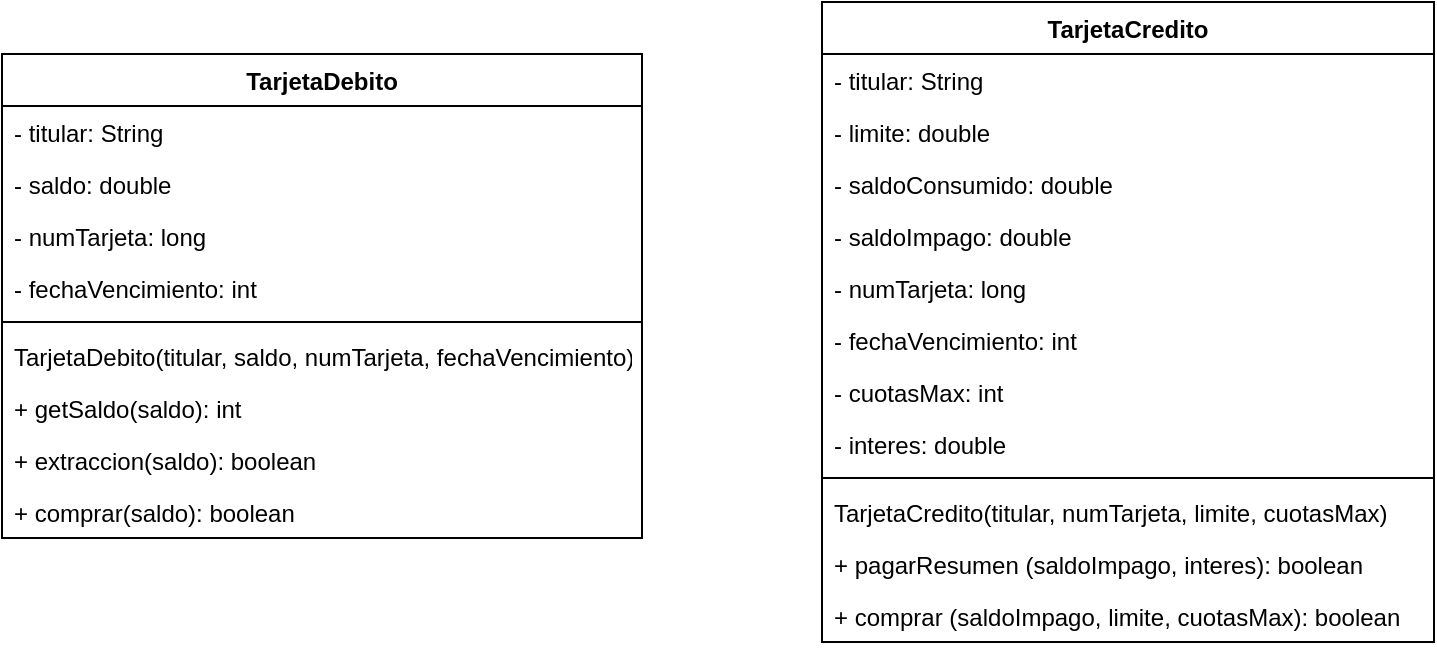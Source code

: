 <mxfile version="14.7.6" type="google"><diagram id="Bsni8zo2fi2K9dbzkI0b" name="Page-1"><mxGraphModel dx="1038" dy="547" grid="1" gridSize="10" guides="1" tooltips="1" connect="1" arrows="1" fold="1" page="1" pageScale="1" pageWidth="827" pageHeight="1169" math="0" shadow="0"><root><mxCell id="0"/><mxCell id="1" parent="0"/><mxCell id="Y3lWEubuGhMoAWDP3zji-1" value="TarjetaDebito" style="swimlane;fontStyle=1;align=center;verticalAlign=top;childLayout=stackLayout;horizontal=1;startSize=26;horizontalStack=0;resizeParent=1;resizeParentMax=0;resizeLast=0;collapsible=1;marginBottom=0;" parent="1" vertex="1"><mxGeometry x="90" y="110" width="320" height="242" as="geometry"/></mxCell><mxCell id="Y3lWEubuGhMoAWDP3zji-2" value="- titular: String" style="text;strokeColor=none;fillColor=none;align=left;verticalAlign=top;spacingLeft=4;spacingRight=4;overflow=hidden;rotatable=0;points=[[0,0.5],[1,0.5]];portConstraint=eastwest;" parent="Y3lWEubuGhMoAWDP3zji-1" vertex="1"><mxGeometry y="26" width="320" height="26" as="geometry"/></mxCell><mxCell id="Y3lWEubuGhMoAWDP3zji-4" value="- saldo: double" style="text;strokeColor=none;fillColor=none;align=left;verticalAlign=top;spacingLeft=4;spacingRight=4;overflow=hidden;rotatable=0;points=[[0,0.5],[1,0.5]];portConstraint=eastwest;" parent="Y3lWEubuGhMoAWDP3zji-1" vertex="1"><mxGeometry y="52" width="320" height="26" as="geometry"/></mxCell><mxCell id="Y3lWEubuGhMoAWDP3zji-6" value="- numTarjeta: long" style="text;strokeColor=none;fillColor=none;align=left;verticalAlign=top;spacingLeft=4;spacingRight=4;overflow=hidden;rotatable=0;points=[[0,0.5],[1,0.5]];portConstraint=eastwest;" parent="Y3lWEubuGhMoAWDP3zji-1" vertex="1"><mxGeometry y="78" width="320" height="26" as="geometry"/></mxCell><mxCell id="Y3lWEubuGhMoAWDP3zji-7" value="- fechaVencimiento: int" style="text;strokeColor=none;fillColor=none;align=left;verticalAlign=top;spacingLeft=4;spacingRight=4;overflow=hidden;rotatable=0;points=[[0,0.5],[1,0.5]];portConstraint=eastwest;" parent="Y3lWEubuGhMoAWDP3zji-1" vertex="1"><mxGeometry y="104" width="320" height="26" as="geometry"/></mxCell><mxCell id="Y3lWEubuGhMoAWDP3zji-3" value="" style="line;strokeWidth=1;fillColor=none;align=left;verticalAlign=middle;spacingTop=-1;spacingLeft=3;spacingRight=3;rotatable=0;labelPosition=right;points=[];portConstraint=eastwest;" parent="Y3lWEubuGhMoAWDP3zji-1" vertex="1"><mxGeometry y="130" width="320" height="8" as="geometry"/></mxCell><mxCell id="gUcu7WEKo_bwuaDT_yxF-1" value="TarjetaDebito(titular, saldo, numTarjeta, fechaVencimiento)" style="text;strokeColor=none;fillColor=none;align=left;verticalAlign=top;spacingLeft=4;spacingRight=4;overflow=hidden;rotatable=0;points=[[0,0.5],[1,0.5]];portConstraint=eastwest;" vertex="1" parent="Y3lWEubuGhMoAWDP3zji-1"><mxGeometry y="138" width="320" height="26" as="geometry"/></mxCell><mxCell id="Y3lWEubuGhMoAWDP3zji-8" value="+ getSaldo(saldo): int" style="text;strokeColor=none;fillColor=none;align=left;verticalAlign=top;spacingLeft=4;spacingRight=4;overflow=hidden;rotatable=0;points=[[0,0.5],[1,0.5]];portConstraint=eastwest;" parent="Y3lWEubuGhMoAWDP3zji-1" vertex="1"><mxGeometry y="164" width="320" height="26" as="geometry"/></mxCell><mxCell id="Y3lWEubuGhMoAWDP3zji-9" value="+ extraccion(saldo): boolean" style="text;strokeColor=none;fillColor=none;align=left;verticalAlign=top;spacingLeft=4;spacingRight=4;overflow=hidden;rotatable=0;points=[[0,0.5],[1,0.5]];portConstraint=eastwest;" parent="Y3lWEubuGhMoAWDP3zji-1" vertex="1"><mxGeometry y="190" width="320" height="26" as="geometry"/></mxCell><mxCell id="Y3lWEubuGhMoAWDP3zji-10" value="+ comprar(saldo): boolean" style="text;strokeColor=none;fillColor=none;align=left;verticalAlign=top;spacingLeft=4;spacingRight=4;overflow=hidden;rotatable=0;points=[[0,0.5],[1,0.5]];portConstraint=eastwest;" parent="Y3lWEubuGhMoAWDP3zji-1" vertex="1"><mxGeometry y="216" width="320" height="26" as="geometry"/></mxCell><mxCell id="Y3lWEubuGhMoAWDP3zji-12" value="TarjetaCredito" style="swimlane;fontStyle=1;align=center;verticalAlign=top;childLayout=stackLayout;horizontal=1;startSize=26;horizontalStack=0;resizeParent=1;resizeParentMax=0;resizeLast=0;collapsible=1;marginBottom=0;" parent="1" vertex="1"><mxGeometry x="500" y="84" width="306" height="320" as="geometry"/></mxCell><mxCell id="Y3lWEubuGhMoAWDP3zji-13" value="- titular: String" style="text;strokeColor=none;fillColor=none;align=left;verticalAlign=top;spacingLeft=4;spacingRight=4;overflow=hidden;rotatable=0;points=[[0,0.5],[1,0.5]];portConstraint=eastwest;" parent="Y3lWEubuGhMoAWDP3zji-12" vertex="1"><mxGeometry y="26" width="306" height="26" as="geometry"/></mxCell><mxCell id="Y3lWEubuGhMoAWDP3zji-14" value="- limite: double" style="text;strokeColor=none;fillColor=none;align=left;verticalAlign=top;spacingLeft=4;spacingRight=4;overflow=hidden;rotatable=0;points=[[0,0.5],[1,0.5]];portConstraint=eastwest;" parent="Y3lWEubuGhMoAWDP3zji-12" vertex="1"><mxGeometry y="52" width="306" height="26" as="geometry"/></mxCell><mxCell id="Y3lWEubuGhMoAWDP3zji-21" value="- saldoConsumido: double" style="text;strokeColor=none;fillColor=none;align=left;verticalAlign=top;spacingLeft=4;spacingRight=4;overflow=hidden;rotatable=0;points=[[0,0.5],[1,0.5]];portConstraint=eastwest;" parent="Y3lWEubuGhMoAWDP3zji-12" vertex="1"><mxGeometry y="78" width="306" height="26" as="geometry"/></mxCell><mxCell id="Y3lWEubuGhMoAWDP3zji-25" value="- saldoImpago: double" style="text;strokeColor=none;fillColor=none;align=left;verticalAlign=top;spacingLeft=4;spacingRight=4;overflow=hidden;rotatable=0;points=[[0,0.5],[1,0.5]];portConstraint=eastwest;" parent="Y3lWEubuGhMoAWDP3zji-12" vertex="1"><mxGeometry y="104" width="306" height="26" as="geometry"/></mxCell><mxCell id="Y3lWEubuGhMoAWDP3zji-15" value="- numTarjeta: long" style="text;strokeColor=none;fillColor=none;align=left;verticalAlign=top;spacingLeft=4;spacingRight=4;overflow=hidden;rotatable=0;points=[[0,0.5],[1,0.5]];portConstraint=eastwest;" parent="Y3lWEubuGhMoAWDP3zji-12" vertex="1"><mxGeometry y="130" width="306" height="26" as="geometry"/></mxCell><mxCell id="Y3lWEubuGhMoAWDP3zji-16" value="- fechaVencimiento: int" style="text;strokeColor=none;fillColor=none;align=left;verticalAlign=top;spacingLeft=4;spacingRight=4;overflow=hidden;rotatable=0;points=[[0,0.5],[1,0.5]];portConstraint=eastwest;" parent="Y3lWEubuGhMoAWDP3zji-12" vertex="1"><mxGeometry y="156" width="306" height="26" as="geometry"/></mxCell><mxCell id="Y3lWEubuGhMoAWDP3zji-22" value="- cuotasMax: int" style="text;strokeColor=none;fillColor=none;align=left;verticalAlign=top;spacingLeft=4;spacingRight=4;overflow=hidden;rotatable=0;points=[[0,0.5],[1,0.5]];portConstraint=eastwest;" parent="Y3lWEubuGhMoAWDP3zji-12" vertex="1"><mxGeometry y="182" width="306" height="26" as="geometry"/></mxCell><mxCell id="Y3lWEubuGhMoAWDP3zji-23" value="- interes: double" style="text;strokeColor=none;fillColor=none;align=left;verticalAlign=top;spacingLeft=4;spacingRight=4;overflow=hidden;rotatable=0;points=[[0,0.5],[1,0.5]];portConstraint=eastwest;" parent="Y3lWEubuGhMoAWDP3zji-12" vertex="1"><mxGeometry y="208" width="306" height="26" as="geometry"/></mxCell><mxCell id="Y3lWEubuGhMoAWDP3zji-17" value="" style="line;strokeWidth=1;fillColor=none;align=left;verticalAlign=middle;spacingTop=-1;spacingLeft=3;spacingRight=3;rotatable=0;labelPosition=right;points=[];portConstraint=eastwest;" parent="Y3lWEubuGhMoAWDP3zji-12" vertex="1"><mxGeometry y="234" width="306" height="8" as="geometry"/></mxCell><mxCell id="gUcu7WEKo_bwuaDT_yxF-3" value="TarjetaCredito(titular, numTarjeta, limite, cuotasMax)" style="text;strokeColor=none;fillColor=none;align=left;verticalAlign=top;spacingLeft=4;spacingRight=4;overflow=hidden;rotatable=0;points=[[0,0.5],[1,0.5]];portConstraint=eastwest;" vertex="1" parent="Y3lWEubuGhMoAWDP3zji-12"><mxGeometry y="242" width="306" height="26" as="geometry"/></mxCell><mxCell id="Y3lWEubuGhMoAWDP3zji-18" value="+ pagarResumen (saldoImpago, interes): boolean" style="text;strokeColor=none;fillColor=none;align=left;verticalAlign=top;spacingLeft=4;spacingRight=4;overflow=hidden;rotatable=0;points=[[0,0.5],[1,0.5]];portConstraint=eastwest;" parent="Y3lWEubuGhMoAWDP3zji-12" vertex="1"><mxGeometry y="268" width="306" height="26" as="geometry"/></mxCell><mxCell id="Y3lWEubuGhMoAWDP3zji-19" value="+ comprar (saldoImpago, limite, cuotasMax): boolean" style="text;strokeColor=none;fillColor=none;align=left;verticalAlign=top;spacingLeft=4;spacingRight=4;overflow=hidden;rotatable=0;points=[[0,0.5],[1,0.5]];portConstraint=eastwest;" parent="Y3lWEubuGhMoAWDP3zji-12" vertex="1"><mxGeometry y="294" width="306" height="26" as="geometry"/></mxCell></root></mxGraphModel></diagram></mxfile>